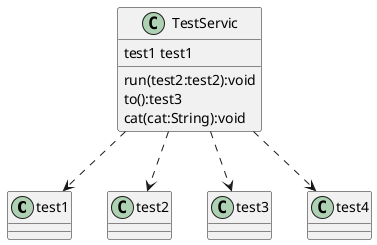 @startuml
class test1{}
class test2{}
class test3{}
class test4{}
class TestServic{
    test1 test1
    run(test2:test2):void
    to():test3
    cat(cat:String):void
}
TestServic..>test1
TestServic..>test2
TestServic..>test3
TestServic..>test4


@enduml